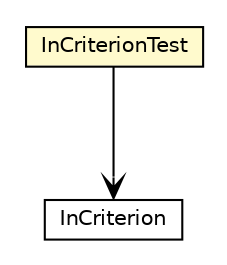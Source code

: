 #!/usr/local/bin/dot
#
# Class diagram 
# Generated by UMLGraph version R5_6_6-8-g8d7759 (http://www.umlgraph.org/)
#

digraph G {
	edge [fontname="Helvetica",fontsize=10,labelfontname="Helvetica",labelfontsize=10];
	node [fontname="Helvetica",fontsize=10,shape=plaintext];
	nodesep=0.25;
	ranksep=0.5;
	// org.dayatang.domain.internal.InCriterionTest
	c28133 [label=<<table title="org.dayatang.domain.internal.InCriterionTest" border="0" cellborder="1" cellspacing="0" cellpadding="2" port="p" bgcolor="lemonChiffon" href="./InCriterionTest.html">
		<tr><td><table border="0" cellspacing="0" cellpadding="1">
<tr><td align="center" balign="center"> InCriterionTest </td></tr>
		</table></td></tr>
		</table>>, URL="./InCriterionTest.html", fontname="Helvetica", fontcolor="black", fontsize=10.0];
	// org.dayatang.domain.internal.InCriterionTest NAVASSOC org.dayatang.domain.internal.InCriterion
	c28133:p -> c28274:p [taillabel="", label=" "headlabel="", fontname="Helvetica", fontcolor="black", fontsize=10.0, color="black", arrowhead=open];
	// org.dayatang.domain.internal.InCriterion
	c28274 [label=<<table title="org.dayatang.domain.internal.InCriterion" border="0" cellborder="1" cellspacing="0" cellpadding="2" port="p" href="http://java.sun.com/j2se/1.4.2/docs/api/org/dayatang/domain/internal/InCriterion.html">
		<tr><td><table border="0" cellspacing="0" cellpadding="1">
<tr><td align="center" balign="center"> InCriterion </td></tr>
		</table></td></tr>
		</table>>, URL="http://java.sun.com/j2se/1.4.2/docs/api/org/dayatang/domain/internal/InCriterion.html", fontname="Helvetica", fontcolor="black", fontsize=10.0];
}

